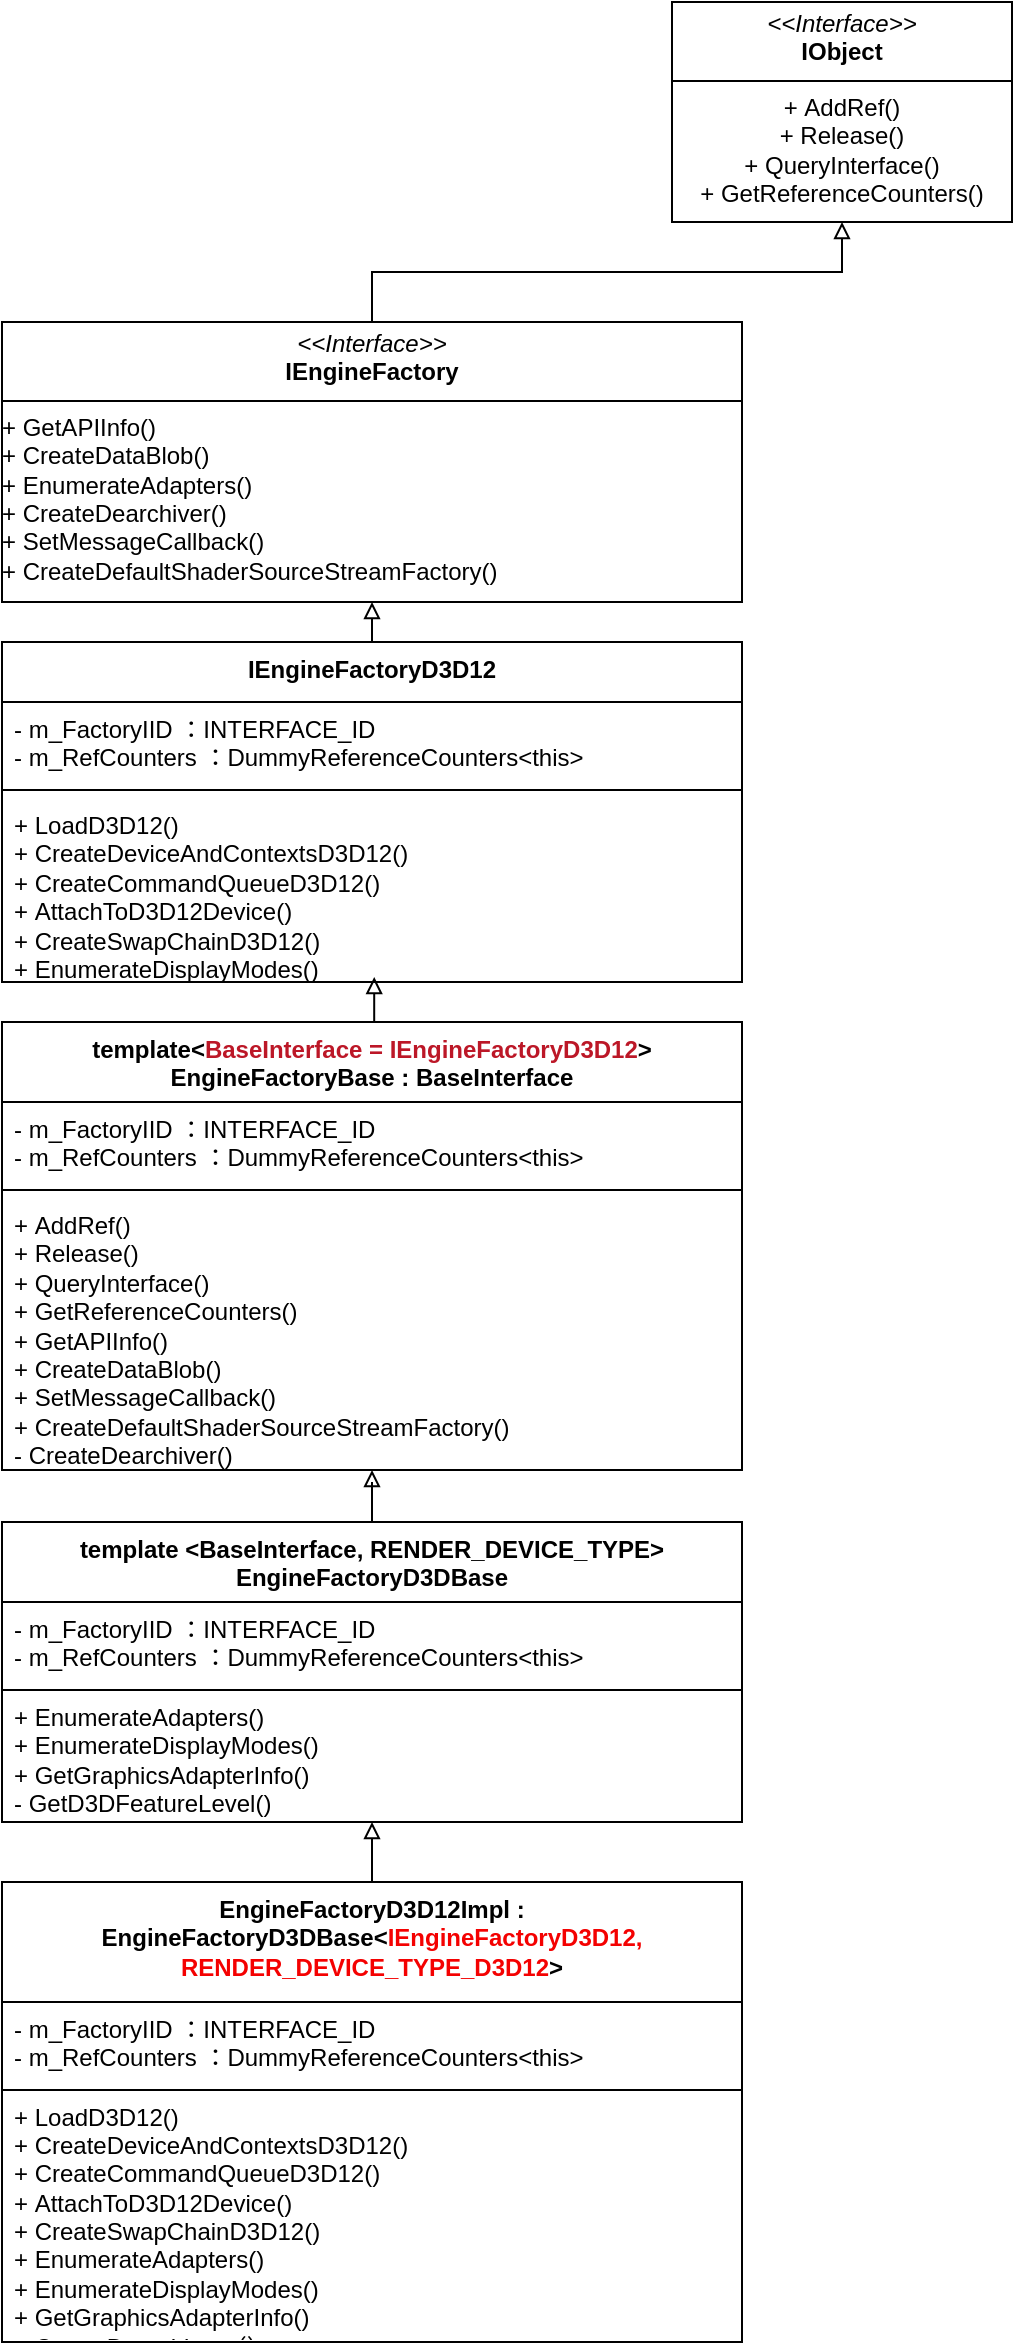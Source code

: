 <mxfile version="24.7.5">
  <diagram id="C5RBs43oDa-KdzZeNtuy" name="Page-1">
    <mxGraphModel dx="1050" dy="652" grid="1" gridSize="10" guides="1" tooltips="1" connect="1" arrows="1" fold="1" page="1" pageScale="1" pageWidth="827" pageHeight="1169" math="0" shadow="0">
      <root>
        <mxCell id="WIyWlLk6GJQsqaUBKTNV-0" />
        <mxCell id="WIyWlLk6GJQsqaUBKTNV-1" parent="WIyWlLk6GJQsqaUBKTNV-0" />
        <mxCell id="uO3FxK8MSbtDPoYA_33R-14" value="&lt;p style=&quot;margin: 4px 0px 0px;&quot;&gt;&lt;i&gt;&amp;lt;&amp;lt;Interface&amp;gt;&amp;gt;&lt;/i&gt;&lt;br&gt;&lt;b&gt;IObject&lt;/b&gt;&lt;/p&gt;&lt;hr size=&quot;1&quot; style=&quot;border-style:solid;&quot;&gt;&lt;p style=&quot;margin:0px;margin-left:4px;&quot;&gt;&lt;/p&gt;&lt;p style=&quot;margin:0px;margin-left:4px;&quot;&gt;&lt;/p&gt;&lt;div style=&quot;&quot;&gt;&lt;div&gt;&lt;span style=&quot;background-color: initial;&quot;&gt;+&amp;nbsp;&lt;/span&gt;&lt;span style=&quot;background-color: initial;&quot;&gt;AddRef()&lt;/span&gt;&lt;/div&gt;&lt;div&gt;&lt;span style=&quot;background-color: initial;&quot;&gt;+&amp;nbsp;&lt;/span&gt;&lt;span style=&quot;background-color: initial;&quot;&gt;Release()&lt;/span&gt;&lt;/div&gt;&lt;/div&gt;&lt;div style=&quot;&quot;&gt;&lt;span style=&quot;background-color: initial;&quot;&gt;+ QueryInterface&lt;/span&gt;&lt;span style=&quot;background-color: initial;&quot;&gt;()&lt;/span&gt;&lt;/div&gt;&lt;div style=&quot;&quot;&gt;&lt;span style=&quot;background-color: initial;&quot;&gt;+&amp;nbsp;&lt;/span&gt;&lt;span style=&quot;background-color: initial;&quot;&gt;GetReferenceCounters()&lt;/span&gt;&lt;/div&gt;&lt;p&gt;&lt;/p&gt;" style="verticalAlign=middle;align=center;overflow=fill;html=1;whiteSpace=wrap;labelBackgroundColor=none;" vertex="1" parent="WIyWlLk6GJQsqaUBKTNV-1">
          <mxGeometry x="755" y="1100" width="170" height="110" as="geometry" />
        </mxCell>
        <mxCell id="uO3FxK8MSbtDPoYA_33R-17" style="edgeStyle=orthogonalEdgeStyle;rounded=0;orthogonalLoop=1;jettySize=auto;html=1;exitX=0.5;exitY=0;exitDx=0;exitDy=0;entryX=0.5;entryY=1;entryDx=0;entryDy=0;endArrow=block;endFill=0;" edge="1" parent="WIyWlLk6GJQsqaUBKTNV-1" source="uO3FxK8MSbtDPoYA_33R-15" target="uO3FxK8MSbtDPoYA_33R-14">
          <mxGeometry relative="1" as="geometry" />
        </mxCell>
        <mxCell id="uO3FxK8MSbtDPoYA_33R-15" value="&lt;p style=&quot;margin: 4px 0px 0px;&quot;&gt;&lt;i&gt;&amp;lt;&amp;lt;Interface&amp;gt;&amp;gt;&lt;/i&gt;&lt;br&gt;&lt;b&gt;IEngineFactory&lt;/b&gt;&lt;br&gt;&lt;/p&gt;&lt;hr size=&quot;1&quot; style=&quot;border-style:solid;&quot;&gt;&lt;p style=&quot;margin:0px;margin-left:4px;&quot;&gt;&lt;/p&gt;&lt;p style=&quot;margin:0px;margin-left:4px;&quot;&gt;&lt;/p&gt;&lt;div style=&quot;&quot;&gt;&lt;div style=&quot;text-align: left;&quot;&gt;&lt;span style=&quot;background-color: initial;&quot;&gt;+&amp;nbsp;&lt;/span&gt;&lt;span style=&quot;background-color: initial;&quot;&gt;GetAPIInfo()&lt;/span&gt;&lt;/div&gt;&lt;div style=&quot;text-align: left;&quot;&gt;&lt;span style=&quot;background-color: initial;&quot;&gt;+&amp;nbsp;&lt;/span&gt;&lt;span style=&quot;background-color: initial;&quot;&gt;CreateDataBlob()&lt;/span&gt;&lt;/div&gt;&lt;/div&gt;&lt;div style=&quot;text-align: left;&quot;&gt;&lt;span style=&quot;background-color: initial;&quot;&gt;+&amp;nbsp;&lt;/span&gt;&lt;span style=&quot;background-color: initial;&quot;&gt;EnumerateAdapters()&lt;/span&gt;&lt;/div&gt;&lt;div style=&quot;text-align: left;&quot;&gt;&lt;span style=&quot;background-color: initial;&quot;&gt;+&amp;nbsp;&lt;/span&gt;&lt;span style=&quot;background-color: initial;&quot;&gt;CreateDearchiver()&lt;/span&gt;&lt;/div&gt;&lt;div style=&quot;text-align: left;&quot;&gt;&lt;span style=&quot;background-color: initial;&quot;&gt;+&amp;nbsp;&lt;/span&gt;&lt;span style=&quot;background-color: initial;&quot;&gt;SetMessageCallback()&lt;/span&gt;&lt;/div&gt;&lt;div style=&quot;text-align: left;&quot;&gt;&lt;span style=&quot;background-color: initial;&quot;&gt;+&amp;nbsp;&lt;/span&gt;&lt;span style=&quot;background-color: initial;&quot;&gt;CreateDefaultShaderSourceStreamFactory()&lt;/span&gt;&lt;/div&gt;&lt;p&gt;&lt;/p&gt;" style="verticalAlign=middle;align=center;overflow=fill;html=1;whiteSpace=wrap;labelBackgroundColor=none;" vertex="1" parent="WIyWlLk6GJQsqaUBKTNV-1">
          <mxGeometry x="420" y="1260" width="370" height="140" as="geometry" />
        </mxCell>
        <mxCell id="uO3FxK8MSbtDPoYA_33R-18" value="&lt;div&gt;template&amp;lt;&lt;font color=&quot;#bc1727&quot;&gt;BaseInterface = IEngineFactoryD3D12&lt;/font&gt;&amp;gt;&lt;/div&gt;EngineFactoryBase : BaseInterface" style="swimlane;fontStyle=1;align=center;verticalAlign=top;childLayout=stackLayout;horizontal=1;startSize=40;horizontalStack=0;resizeParent=1;resizeParentMax=0;resizeLast=0;collapsible=1;marginBottom=0;whiteSpace=wrap;html=1;" vertex="1" parent="WIyWlLk6GJQsqaUBKTNV-1">
          <mxGeometry x="420" y="1610" width="370" height="224" as="geometry">
            <mxRectangle x="390" y="610" width="170" height="40" as="alternateBounds" />
          </mxGeometry>
        </mxCell>
        <mxCell id="uO3FxK8MSbtDPoYA_33R-19" value="- m_FactoryIID ：INTERFACE_ID&lt;div&gt;- m_RefCounters ：DummyReferenceCounters&amp;lt;this&amp;gt;&lt;/div&gt;" style="text;strokeColor=none;fillColor=none;align=left;verticalAlign=top;spacingLeft=4;spacingRight=4;overflow=hidden;rotatable=0;points=[[0,0.5],[1,0.5]];portConstraint=eastwest;whiteSpace=wrap;html=1;" vertex="1" parent="uO3FxK8MSbtDPoYA_33R-18">
          <mxGeometry y="40" width="370" height="40" as="geometry" />
        </mxCell>
        <mxCell id="uO3FxK8MSbtDPoYA_33R-20" value="" style="line;strokeWidth=1;fillColor=none;align=left;verticalAlign=middle;spacingTop=-1;spacingLeft=3;spacingRight=3;rotatable=0;labelPosition=right;points=[];portConstraint=eastwest;strokeColor=inherit;" vertex="1" parent="uO3FxK8MSbtDPoYA_33R-18">
          <mxGeometry y="80" width="370" height="8" as="geometry" />
        </mxCell>
        <mxCell id="uO3FxK8MSbtDPoYA_33R-21" value="&lt;div&gt;+&amp;nbsp;AddRef()&lt;/div&gt;&lt;div&gt;+ Release()&lt;/div&gt;+ QueryInterface()&lt;div&gt;+&amp;nbsp;GetReferenceCounters()&lt;/div&gt;&lt;div&gt;+&amp;nbsp;GetAPIInfo()&lt;/div&gt;&lt;div&gt;+ CreateDataBlob()&lt;br&gt;&lt;/div&gt;&lt;div&gt;+&amp;nbsp;SetMessageCallback()&lt;/div&gt;&lt;div&gt;+&amp;nbsp;CreateDefaultShaderSourceStreamFactory()&lt;/div&gt;&lt;div&gt;-&amp;nbsp;CreateDearchiver()&lt;/div&gt;" style="text;strokeColor=none;fillColor=none;align=left;verticalAlign=top;spacingLeft=4;spacingRight=4;overflow=hidden;rotatable=0;points=[[0,0.5],[1,0.5]];portConstraint=eastwest;whiteSpace=wrap;html=1;" vertex="1" parent="uO3FxK8MSbtDPoYA_33R-18">
          <mxGeometry y="88" width="370" height="136" as="geometry" />
        </mxCell>
        <mxCell id="uO3FxK8MSbtDPoYA_33R-27" style="edgeStyle=orthogonalEdgeStyle;rounded=0;orthogonalLoop=1;jettySize=auto;html=1;endArrow=block;endFill=0;" edge="1" parent="WIyWlLk6GJQsqaUBKTNV-1" source="uO3FxK8MSbtDPoYA_33R-22" target="uO3FxK8MSbtDPoYA_33R-18">
          <mxGeometry relative="1" as="geometry">
            <Array as="points">
              <mxPoint x="605" y="1840" />
              <mxPoint x="605" y="1840" />
            </Array>
          </mxGeometry>
        </mxCell>
        <mxCell id="uO3FxK8MSbtDPoYA_33R-22" value="&lt;div&gt;template &amp;lt;BaseInterface, RENDER_DEVICE_TYPE&amp;gt;&lt;br&gt;&lt;/div&gt;EngineFactoryD3DBase" style="swimlane;fontStyle=1;align=center;verticalAlign=top;childLayout=stackLayout;horizontal=1;startSize=40;horizontalStack=0;resizeParent=1;resizeParentMax=0;resizeLast=0;collapsible=1;marginBottom=0;whiteSpace=wrap;html=1;" vertex="1" parent="WIyWlLk6GJQsqaUBKTNV-1">
          <mxGeometry x="420" y="1860" width="370" height="150" as="geometry">
            <mxRectangle x="390" y="610" width="170" height="40" as="alternateBounds" />
          </mxGeometry>
        </mxCell>
        <mxCell id="uO3FxK8MSbtDPoYA_33R-23" value="- m_FactoryIID ：INTERFACE_ID&lt;div&gt;- m_RefCounters ：DummyReferenceCounters&amp;lt;this&amp;gt;&lt;/div&gt;" style="text;strokeColor=none;fillColor=none;align=left;verticalAlign=top;spacingLeft=4;spacingRight=4;overflow=hidden;rotatable=0;points=[[0,0.5],[1,0.5]];portConstraint=eastwest;whiteSpace=wrap;html=1;" vertex="1" parent="uO3FxK8MSbtDPoYA_33R-22">
          <mxGeometry y="40" width="370" height="40" as="geometry" />
        </mxCell>
        <mxCell id="uO3FxK8MSbtDPoYA_33R-24" value="" style="line;strokeWidth=1;fillColor=none;align=left;verticalAlign=middle;spacingTop=-1;spacingLeft=3;spacingRight=3;rotatable=0;labelPosition=right;points=[];portConstraint=eastwest;strokeColor=inherit;" vertex="1" parent="uO3FxK8MSbtDPoYA_33R-22">
          <mxGeometry y="80" width="370" height="8" as="geometry" />
        </mxCell>
        <mxCell id="uO3FxK8MSbtDPoYA_33R-25" value="&lt;div&gt;+&amp;nbsp;EnumerateAdapters()&lt;/div&gt;&lt;div&gt;+ EnumerateDisplayModes()&lt;/div&gt;+ GetGraphicsAdapterInfo()&lt;div&gt;-&amp;nbsp;GetD3DFeatureLevel()&lt;/div&gt;" style="text;strokeColor=none;fillColor=none;align=left;verticalAlign=middle;spacingLeft=4;spacingRight=4;overflow=hidden;rotatable=0;points=[[0,0.5],[1,0.5]];portConstraint=eastwest;whiteSpace=wrap;html=1;" vertex="1" parent="uO3FxK8MSbtDPoYA_33R-22">
          <mxGeometry y="88" width="370" height="62" as="geometry" />
        </mxCell>
        <mxCell id="uO3FxK8MSbtDPoYA_33R-32" style="edgeStyle=orthogonalEdgeStyle;rounded=0;orthogonalLoop=1;jettySize=auto;html=1;exitX=0.5;exitY=0;exitDx=0;exitDy=0;entryX=0.5;entryY=1;entryDx=0;entryDy=0;endArrow=block;endFill=0;" edge="1" parent="WIyWlLk6GJQsqaUBKTNV-1" source="uO3FxK8MSbtDPoYA_33R-28" target="uO3FxK8MSbtDPoYA_33R-15">
          <mxGeometry relative="1" as="geometry" />
        </mxCell>
        <mxCell id="uO3FxK8MSbtDPoYA_33R-28" value="&lt;div&gt;&lt;span style=&quot;background-color: initial;&quot;&gt;IEngineFactoryD3D12&lt;/span&gt;&lt;br&gt;&lt;/div&gt;" style="swimlane;fontStyle=1;align=center;verticalAlign=top;childLayout=stackLayout;horizontal=1;startSize=30;horizontalStack=0;resizeParent=1;resizeParentMax=0;resizeLast=0;collapsible=1;marginBottom=0;whiteSpace=wrap;html=1;" vertex="1" parent="WIyWlLk6GJQsqaUBKTNV-1">
          <mxGeometry x="420" y="1420" width="370" height="170" as="geometry">
            <mxRectangle x="390" y="610" width="170" height="40" as="alternateBounds" />
          </mxGeometry>
        </mxCell>
        <mxCell id="uO3FxK8MSbtDPoYA_33R-29" value="- m_FactoryIID ：INTERFACE_ID&lt;div&gt;- m_RefCounters ：DummyReferenceCounters&amp;lt;this&amp;gt;&lt;/div&gt;" style="text;align=left;verticalAlign=top;spacingLeft=4;spacingRight=4;overflow=hidden;rotatable=0;points=[[0,0.5],[1,0.5]];portConstraint=eastwest;whiteSpace=wrap;html=1;" vertex="1" parent="uO3FxK8MSbtDPoYA_33R-28">
          <mxGeometry y="30" width="370" height="40" as="geometry" />
        </mxCell>
        <mxCell id="uO3FxK8MSbtDPoYA_33R-30" value="" style="line;strokeWidth=1;fillColor=none;align=left;verticalAlign=middle;spacingTop=-1;spacingLeft=3;spacingRight=3;rotatable=0;labelPosition=right;points=[];portConstraint=eastwest;strokeColor=inherit;" vertex="1" parent="uO3FxK8MSbtDPoYA_33R-28">
          <mxGeometry y="70" width="370" height="8" as="geometry" />
        </mxCell>
        <mxCell id="uO3FxK8MSbtDPoYA_33R-31" value="&lt;div&gt;+&amp;nbsp;LoadD3D12()&lt;/div&gt;&lt;div&gt;+ CreateDeviceAndContextsD3D12()&lt;/div&gt;+ CreateCommandQueueD3D12()&lt;div&gt;+&amp;nbsp;AttachToD3D12Device()&lt;/div&gt;&lt;div&gt;+&amp;nbsp;CreateSwapChainD3D12()&lt;/div&gt;&lt;div&gt;+&amp;nbsp;EnumerateDisplayModes()&lt;/div&gt;" style="text;strokeColor=none;fillColor=none;align=left;verticalAlign=top;spacingLeft=4;spacingRight=4;overflow=hidden;rotatable=0;points=[[0,0.5],[1,0.5]];portConstraint=eastwest;whiteSpace=wrap;html=1;" vertex="1" parent="uO3FxK8MSbtDPoYA_33R-28">
          <mxGeometry y="78" width="370" height="92" as="geometry" />
        </mxCell>
        <mxCell id="uO3FxK8MSbtDPoYA_33R-43" style="edgeStyle=orthogonalEdgeStyle;rounded=0;orthogonalLoop=1;jettySize=auto;html=1;exitX=0.5;exitY=0;exitDx=0;exitDy=0;endArrow=block;endFill=0;" edge="1" parent="WIyWlLk6GJQsqaUBKTNV-1" source="uO3FxK8MSbtDPoYA_33R-34" target="uO3FxK8MSbtDPoYA_33R-22">
          <mxGeometry relative="1" as="geometry" />
        </mxCell>
        <mxCell id="uO3FxK8MSbtDPoYA_33R-34" value="&lt;div&gt;EngineFactoryD3D12Impl : EngineFactoryD3DBase&amp;lt;&lt;font color=&quot;#f40101&quot;&gt;IEngineFactoryD3D12, RENDER_DEVICE_TYPE_D3D12&lt;/font&gt;&amp;gt;&lt;br&gt;&lt;/div&gt;" style="swimlane;fontStyle=1;align=center;verticalAlign=top;childLayout=stackLayout;horizontal=1;startSize=60;horizontalStack=0;resizeParent=1;resizeParentMax=0;resizeLast=0;collapsible=1;marginBottom=0;whiteSpace=wrap;html=1;" vertex="1" parent="WIyWlLk6GJQsqaUBKTNV-1">
          <mxGeometry x="420" y="2040" width="370" height="230" as="geometry">
            <mxRectangle x="390" y="610" width="170" height="40" as="alternateBounds" />
          </mxGeometry>
        </mxCell>
        <mxCell id="uO3FxK8MSbtDPoYA_33R-35" value="- m_FactoryIID ：INTERFACE_ID&lt;div&gt;- m_RefCounters ：DummyReferenceCounters&amp;lt;this&amp;gt;&lt;/div&gt;" style="text;strokeColor=none;fillColor=none;align=left;verticalAlign=top;spacingLeft=4;spacingRight=4;overflow=hidden;rotatable=0;points=[[0,0.5],[1,0.5]];portConstraint=eastwest;whiteSpace=wrap;html=1;" vertex="1" parent="uO3FxK8MSbtDPoYA_33R-34">
          <mxGeometry y="60" width="370" height="40" as="geometry" />
        </mxCell>
        <mxCell id="uO3FxK8MSbtDPoYA_33R-36" value="" style="line;strokeWidth=1;fillColor=none;align=left;verticalAlign=middle;spacingTop=-1;spacingLeft=3;spacingRight=3;rotatable=0;labelPosition=right;points=[];portConstraint=eastwest;strokeColor=inherit;" vertex="1" parent="uO3FxK8MSbtDPoYA_33R-34">
          <mxGeometry y="100" width="370" height="8" as="geometry" />
        </mxCell>
        <mxCell id="uO3FxK8MSbtDPoYA_33R-37" value="&lt;div&gt;+&amp;nbsp;LoadD3D12()&lt;/div&gt;&lt;div&gt;+ CreateDeviceAndContextsD3D12()&lt;/div&gt;+ CreateCommandQueueD3D12()&lt;div&gt;+&amp;nbsp;AttachToD3D12Device()&lt;/div&gt;&lt;div&gt;+&amp;nbsp;CreateSwapChainD3D12()&lt;/div&gt;&lt;div&gt;+ EnumerateAdapters()&lt;br&gt;&lt;/div&gt;&lt;div&gt;+&amp;nbsp;EnumerateDisplayModes()&lt;/div&gt;&lt;div&gt;+&amp;nbsp;GetGraphicsAdapterInfo()&lt;/div&gt;&lt;div&gt;+&amp;nbsp;CreateDearchiver（）&lt;/div&gt;" style="text;strokeColor=none;fillColor=none;align=left;verticalAlign=middle;spacingLeft=4;spacingRight=4;overflow=hidden;rotatable=0;points=[[0,0.5],[1,0.5]];portConstraint=eastwest;whiteSpace=wrap;html=1;" vertex="1" parent="uO3FxK8MSbtDPoYA_33R-34">
          <mxGeometry y="108" width="370" height="122" as="geometry" />
        </mxCell>
        <mxCell id="uO3FxK8MSbtDPoYA_33R-38" style="edgeStyle=orthogonalEdgeStyle;rounded=0;orthogonalLoop=1;jettySize=auto;html=1;exitX=0.5;exitY=0;exitDx=0;exitDy=0;entryX=0.503;entryY=0.973;entryDx=0;entryDy=0;entryPerimeter=0;endArrow=block;endFill=0;" edge="1" parent="WIyWlLk6GJQsqaUBKTNV-1" source="uO3FxK8MSbtDPoYA_33R-18" target="uO3FxK8MSbtDPoYA_33R-31">
          <mxGeometry relative="1" as="geometry" />
        </mxCell>
      </root>
    </mxGraphModel>
  </diagram>
</mxfile>
